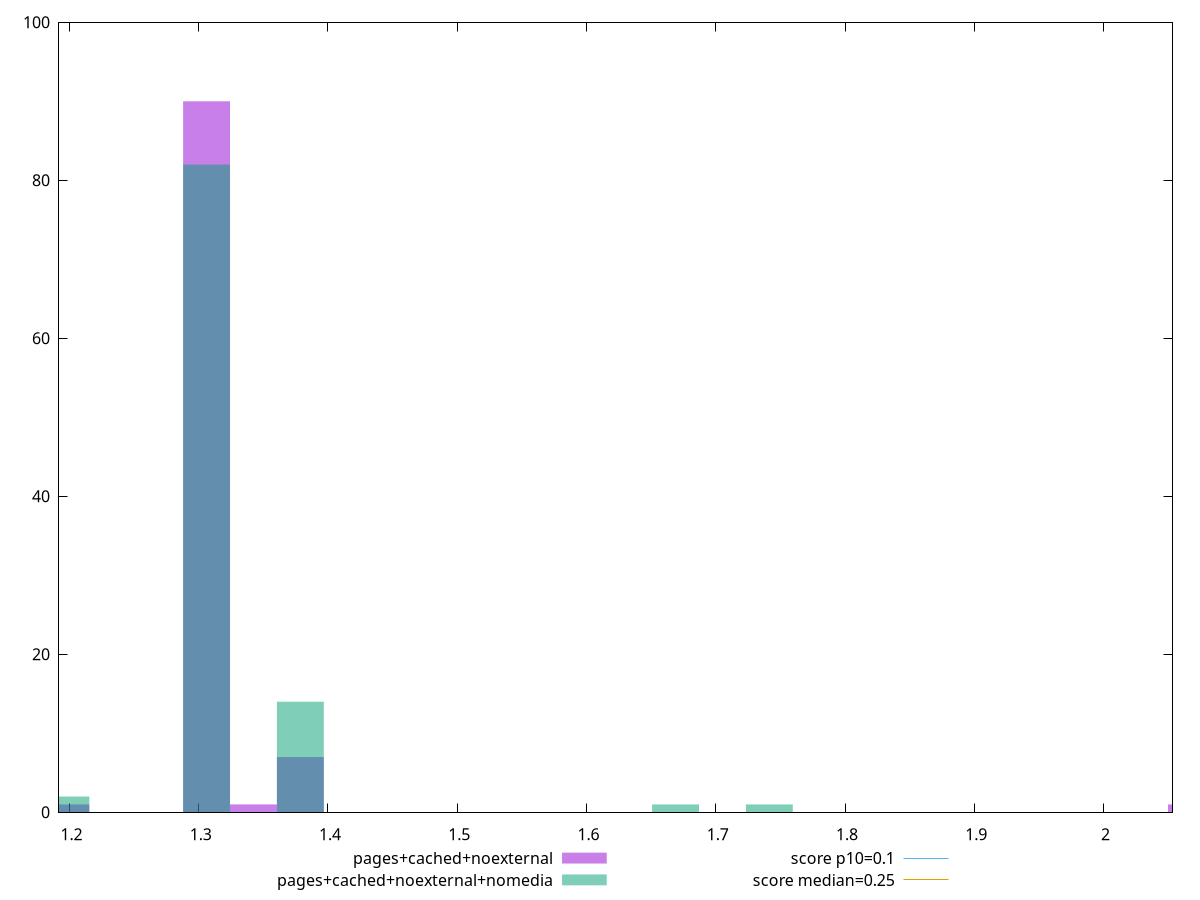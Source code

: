 reset

$pagesCachedNoexternal <<EOF
1.306086292687103 90
2.0679699634212465 1
1.378646642280831 7
1.342366467483967 1
1.1972457682965112 1
EOF

$pagesCachedNoexternalNomedia <<EOF
1.306086292687103 82
1.7414483902494708 1
1.378646642280831 14
1.1972457682965112 2
1.668888040655743 1
EOF

set key outside below
set boxwidth 0.036280174796863976
set xrange [1.1919325171576605:2.0533377278645832]
set yrange [0:100]
set trange [0:100]
set style fill transparent solid 0.5 noborder

set parametric
set terminal svg size 640, 500 enhanced background rgb 'white'
set output "reprap/cumulative-layout-shift/comparison/histogram/2_vs_3.svg"

plot $pagesCachedNoexternal title "pages+cached+noexternal" with boxes, \
     $pagesCachedNoexternalNomedia title "pages+cached+noexternal+nomedia" with boxes, \
     0.1,t title "score p10=0.1", \
     0.25,t title "score median=0.25"

reset
